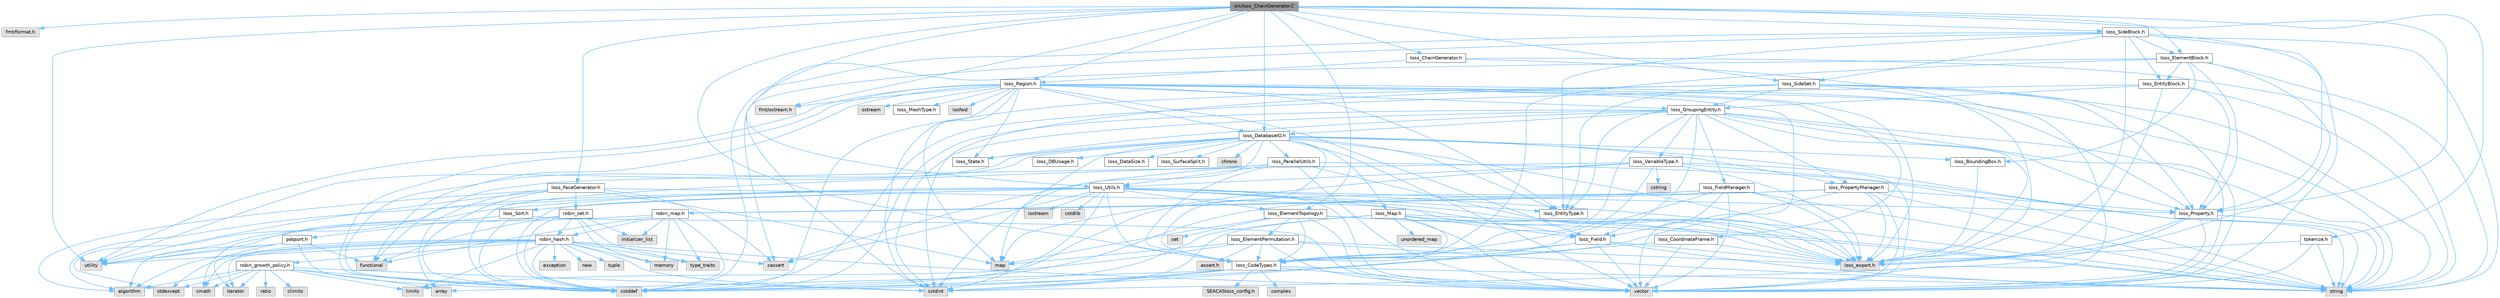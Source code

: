 digraph "src/Ioss_ChainGenerator.C"
{
 // INTERACTIVE_SVG=YES
 // LATEX_PDF_SIZE
  bgcolor="transparent";
  edge [fontname=Helvetica,fontsize=10,labelfontname=Helvetica,labelfontsize=10];
  node [fontname=Helvetica,fontsize=10,shape=box,height=0.2,width=0.4];
  Node1 [id="Node000001",label="src/Ioss_ChainGenerator.C",height=0.2,width=0.4,color="gray40", fillcolor="grey60", style="filled", fontcolor="black",tooltip=" "];
  Node1 -> Node2 [id="edge1_Node000001_Node000002",color="steelblue1",style="solid",tooltip=" "];
  Node2 [id="Node000002",label="fmt/format.h",height=0.2,width=0.4,color="grey60", fillcolor="#E0E0E0", style="filled",tooltip=" "];
  Node1 -> Node3 [id="edge2_Node000001_Node000003",color="steelblue1",style="solid",tooltip=" "];
  Node3 [id="Node000003",label="fmt/ostream.h",height=0.2,width=0.4,color="grey60", fillcolor="#E0E0E0", style="filled",tooltip=" "];
  Node1 -> Node4 [id="edge3_Node000001_Node000004",color="steelblue1",style="solid",tooltip=" "];
  Node4 [id="Node000004",label="utility",height=0.2,width=0.4,color="grey60", fillcolor="#E0E0E0", style="filled",tooltip=" "];
  Node1 -> Node5 [id="edge4_Node000001_Node000005",color="steelblue1",style="solid",tooltip=" "];
  Node5 [id="Node000005",label="Ioss_ChainGenerator.h",height=0.2,width=0.4,color="grey40", fillcolor="white", style="filled",URL="$Ioss__ChainGenerator_8h.html",tooltip=" "];
  Node5 -> Node6 [id="edge5_Node000005_Node000006",color="steelblue1",style="solid",tooltip=" "];
  Node6 [id="Node000006",label="string",height=0.2,width=0.4,color="grey60", fillcolor="#E0E0E0", style="filled",tooltip=" "];
  Node5 -> Node7 [id="edge6_Node000005_Node000007",color="steelblue1",style="solid",tooltip=" "];
  Node7 [id="Node000007",label="vector",height=0.2,width=0.4,color="grey60", fillcolor="#E0E0E0", style="filled",tooltip=" "];
  Node5 -> Node8 [id="edge7_Node000005_Node000008",color="steelblue1",style="solid",tooltip=" "];
  Node8 [id="Node000008",label="Ioss_Region.h",height=0.2,width=0.4,color="grey40", fillcolor="white", style="filled",URL="$Ioss__Region_8h.html",tooltip=" "];
  Node8 -> Node9 [id="edge8_Node000008_Node000009",color="steelblue1",style="solid",tooltip=" "];
  Node9 [id="Node000009",label="ioss_export.h",height=0.2,width=0.4,color="grey60", fillcolor="#E0E0E0", style="filled",tooltip=" "];
  Node8 -> Node10 [id="edge9_Node000008_Node000010",color="steelblue1",style="solid",tooltip=" "];
  Node10 [id="Node000010",label="Ioss_CoordinateFrame.h",height=0.2,width=0.4,color="grey40", fillcolor="white", style="filled",URL="$Ioss__CoordinateFrame_8h.html",tooltip=" "];
  Node10 -> Node9 [id="edge10_Node000010_Node000009",color="steelblue1",style="solid",tooltip=" "];
  Node10 -> Node11 [id="edge11_Node000010_Node000011",color="steelblue1",style="solid",tooltip=" "];
  Node11 [id="Node000011",label="cstdint",height=0.2,width=0.4,color="grey60", fillcolor="#E0E0E0", style="filled",tooltip=" "];
  Node10 -> Node7 [id="edge12_Node000010_Node000007",color="steelblue1",style="solid",tooltip=" "];
  Node8 -> Node12 [id="edge13_Node000008_Node000012",color="steelblue1",style="solid",tooltip=" "];
  Node12 [id="Node000012",label="Ioss_DatabaseIO.h",height=0.2,width=0.4,color="grey40", fillcolor="white", style="filled",URL="$Ioss__DatabaseIO_8h.html",tooltip=" "];
  Node12 -> Node9 [id="edge14_Node000012_Node000009",color="steelblue1",style="solid",tooltip=" "];
  Node12 -> Node13 [id="edge15_Node000012_Node000013",color="steelblue1",style="solid",tooltip=" "];
  Node13 [id="Node000013",label="Ioss_BoundingBox.h",height=0.2,width=0.4,color="grey40", fillcolor="white", style="filled",URL="$Ioss__BoundingBox_8h.html",tooltip=" "];
  Node13 -> Node9 [id="edge16_Node000013_Node000009",color="steelblue1",style="solid",tooltip=" "];
  Node12 -> Node14 [id="edge17_Node000012_Node000014",color="steelblue1",style="solid",tooltip=" "];
  Node14 [id="Node000014",label="Ioss_CodeTypes.h",height=0.2,width=0.4,color="grey40", fillcolor="white", style="filled",URL="$Ioss__CodeTypes_8h.html",tooltip=" "];
  Node14 -> Node15 [id="edge18_Node000014_Node000015",color="steelblue1",style="solid",tooltip=" "];
  Node15 [id="Node000015",label="array",height=0.2,width=0.4,color="grey60", fillcolor="#E0E0E0", style="filled",tooltip=" "];
  Node14 -> Node16 [id="edge19_Node000014_Node000016",color="steelblue1",style="solid",tooltip=" "];
  Node16 [id="Node000016",label="cstddef",height=0.2,width=0.4,color="grey60", fillcolor="#E0E0E0", style="filled",tooltip=" "];
  Node14 -> Node11 [id="edge20_Node000014_Node000011",color="steelblue1",style="solid",tooltip=" "];
  Node14 -> Node6 [id="edge21_Node000014_Node000006",color="steelblue1",style="solid",tooltip=" "];
  Node14 -> Node7 [id="edge22_Node000014_Node000007",color="steelblue1",style="solid",tooltip=" "];
  Node14 -> Node17 [id="edge23_Node000014_Node000017",color="steelblue1",style="solid",tooltip=" "];
  Node17 [id="Node000017",label="SEACASIoss_config.h",height=0.2,width=0.4,color="grey60", fillcolor="#E0E0E0", style="filled",tooltip=" "];
  Node14 -> Node18 [id="edge24_Node000014_Node000018",color="steelblue1",style="solid",tooltip=" "];
  Node18 [id="Node000018",label="complex",height=0.2,width=0.4,color="grey60", fillcolor="#E0E0E0", style="filled",tooltip=" "];
  Node12 -> Node19 [id="edge25_Node000012_Node000019",color="steelblue1",style="solid",tooltip=" "];
  Node19 [id="Node000019",label="Ioss_DBUsage.h",height=0.2,width=0.4,color="grey40", fillcolor="white", style="filled",URL="$Ioss__DBUsage_8h.html",tooltip=" "];
  Node12 -> Node20 [id="edge26_Node000012_Node000020",color="steelblue1",style="solid",tooltip=" "];
  Node20 [id="Node000020",label="Ioss_DataSize.h",height=0.2,width=0.4,color="grey40", fillcolor="white", style="filled",URL="$Ioss__DataSize_8h.html",tooltip=" "];
  Node12 -> Node21 [id="edge27_Node000012_Node000021",color="steelblue1",style="solid",tooltip=" "];
  Node21 [id="Node000021",label="Ioss_EntityType.h",height=0.2,width=0.4,color="grey40", fillcolor="white", style="filled",URL="$Ioss__EntityType_8h.html",tooltip=" "];
  Node12 -> Node22 [id="edge28_Node000012_Node000022",color="steelblue1",style="solid",tooltip=" "];
  Node22 [id="Node000022",label="Ioss_Map.h",height=0.2,width=0.4,color="grey40", fillcolor="white", style="filled",URL="$Ioss__Map_8h.html",tooltip=" "];
  Node22 -> Node9 [id="edge29_Node000022_Node000009",color="steelblue1",style="solid",tooltip=" "];
  Node22 -> Node14 [id="edge30_Node000022_Node000014",color="steelblue1",style="solid",tooltip=" "];
  Node22 -> Node23 [id="edge31_Node000022_Node000023",color="steelblue1",style="solid",tooltip=" "];
  Node23 [id="Node000023",label="Ioss_Field.h",height=0.2,width=0.4,color="grey40", fillcolor="white", style="filled",URL="$Ioss__Field_8h.html",tooltip=" "];
  Node23 -> Node9 [id="edge32_Node000023_Node000009",color="steelblue1",style="solid",tooltip=" "];
  Node23 -> Node14 [id="edge33_Node000023_Node000014",color="steelblue1",style="solid",tooltip=" "];
  Node23 -> Node16 [id="edge34_Node000023_Node000016",color="steelblue1",style="solid",tooltip=" "];
  Node23 -> Node6 [id="edge35_Node000023_Node000006",color="steelblue1",style="solid",tooltip=" "];
  Node23 -> Node7 [id="edge36_Node000023_Node000007",color="steelblue1",style="solid",tooltip=" "];
  Node22 -> Node16 [id="edge37_Node000022_Node000016",color="steelblue1",style="solid",tooltip=" "];
  Node22 -> Node11 [id="edge38_Node000022_Node000011",color="steelblue1",style="solid",tooltip=" "];
  Node22 -> Node6 [id="edge39_Node000022_Node000006",color="steelblue1",style="solid",tooltip=" "];
  Node22 -> Node7 [id="edge40_Node000022_Node000007",color="steelblue1",style="solid",tooltip=" "];
  Node22 -> Node24 [id="edge41_Node000022_Node000024",color="steelblue1",style="solid",tooltip=" "];
  Node24 [id="Node000024",label="unordered_map",height=0.2,width=0.4,color="grey60", fillcolor="#E0E0E0", style="filled",tooltip=" "];
  Node12 -> Node25 [id="edge42_Node000012_Node000025",color="steelblue1",style="solid",tooltip=" "];
  Node25 [id="Node000025",label="Ioss_ParallelUtils.h",height=0.2,width=0.4,color="grey40", fillcolor="white", style="filled",URL="$Ioss__ParallelUtils_8h.html",tooltip=" "];
  Node25 -> Node9 [id="edge43_Node000025_Node000009",color="steelblue1",style="solid",tooltip=" "];
  Node25 -> Node14 [id="edge44_Node000025_Node000014",color="steelblue1",style="solid",tooltip=" "];
  Node25 -> Node26 [id="edge45_Node000025_Node000026",color="steelblue1",style="solid",tooltip=" "];
  Node26 [id="Node000026",label="Ioss_Utils.h",height=0.2,width=0.4,color="grey40", fillcolor="white", style="filled",URL="$Ioss__Utils_8h.html",tooltip=" "];
  Node26 -> Node9 [id="edge46_Node000026_Node000009",color="steelblue1",style="solid",tooltip=" "];
  Node26 -> Node14 [id="edge47_Node000026_Node000014",color="steelblue1",style="solid",tooltip=" "];
  Node26 -> Node27 [id="edge48_Node000026_Node000027",color="steelblue1",style="solid",tooltip=" "];
  Node27 [id="Node000027",label="Ioss_ElementTopology.h",height=0.2,width=0.4,color="grey40", fillcolor="white", style="filled",URL="$Ioss__ElementTopology_8h.html",tooltip=" "];
  Node27 -> Node9 [id="edge49_Node000027_Node000009",color="steelblue1",style="solid",tooltip=" "];
  Node27 -> Node14 [id="edge50_Node000027_Node000014",color="steelblue1",style="solid",tooltip=" "];
  Node27 -> Node28 [id="edge51_Node000027_Node000028",color="steelblue1",style="solid",tooltip=" "];
  Node28 [id="Node000028",label="Ioss_ElementPermutation.h",height=0.2,width=0.4,color="grey40", fillcolor="white", style="filled",URL="$Ioss__ElementPermutation_8h.html",tooltip=" "];
  Node28 -> Node9 [id="edge52_Node000028_Node000009",color="steelblue1",style="solid",tooltip=" "];
  Node28 -> Node14 [id="edge53_Node000028_Node000014",color="steelblue1",style="solid",tooltip=" "];
  Node28 -> Node29 [id="edge54_Node000028_Node000029",color="steelblue1",style="solid",tooltip=" "];
  Node29 [id="Node000029",label="assert.h",height=0.2,width=0.4,color="grey60", fillcolor="#E0E0E0", style="filled",tooltip=" "];
  Node28 -> Node30 [id="edge55_Node000028_Node000030",color="steelblue1",style="solid",tooltip=" "];
  Node30 [id="Node000030",label="limits",height=0.2,width=0.4,color="grey60", fillcolor="#E0E0E0", style="filled",tooltip=" "];
  Node28 -> Node31 [id="edge56_Node000028_Node000031",color="steelblue1",style="solid",tooltip=" "];
  Node31 [id="Node000031",label="map",height=0.2,width=0.4,color="grey60", fillcolor="#E0E0E0", style="filled",tooltip=" "];
  Node28 -> Node6 [id="edge57_Node000028_Node000006",color="steelblue1",style="solid",tooltip=" "];
  Node28 -> Node7 [id="edge58_Node000028_Node000007",color="steelblue1",style="solid",tooltip=" "];
  Node27 -> Node31 [id="edge59_Node000027_Node000031",color="steelblue1",style="solid",tooltip=" "];
  Node27 -> Node32 [id="edge60_Node000027_Node000032",color="steelblue1",style="solid",tooltip=" "];
  Node32 [id="Node000032",label="set",height=0.2,width=0.4,color="grey60", fillcolor="#E0E0E0", style="filled",tooltip=" "];
  Node27 -> Node6 [id="edge61_Node000027_Node000006",color="steelblue1",style="solid",tooltip=" "];
  Node27 -> Node7 [id="edge62_Node000027_Node000007",color="steelblue1",style="solid",tooltip=" "];
  Node26 -> Node21 [id="edge63_Node000026_Node000021",color="steelblue1",style="solid",tooltip=" "];
  Node26 -> Node23 [id="edge64_Node000026_Node000023",color="steelblue1",style="solid",tooltip=" "];
  Node26 -> Node33 [id="edge65_Node000026_Node000033",color="steelblue1",style="solid",tooltip=" "];
  Node33 [id="Node000033",label="Ioss_Property.h",height=0.2,width=0.4,color="grey40", fillcolor="white", style="filled",URL="$Ioss__Property_8h.html",tooltip=" "];
  Node33 -> Node9 [id="edge66_Node000033_Node000009",color="steelblue1",style="solid",tooltip=" "];
  Node33 -> Node11 [id="edge67_Node000033_Node000011",color="steelblue1",style="solid",tooltip=" "];
  Node33 -> Node6 [id="edge68_Node000033_Node000006",color="steelblue1",style="solid",tooltip=" "];
  Node33 -> Node7 [id="edge69_Node000033_Node000007",color="steelblue1",style="solid",tooltip=" "];
  Node26 -> Node34 [id="edge70_Node000026_Node000034",color="steelblue1",style="solid",tooltip=" "];
  Node34 [id="Node000034",label="Ioss_Sort.h",height=0.2,width=0.4,color="grey40", fillcolor="white", style="filled",URL="$Ioss__Sort_8h.html",tooltip=" "];
  Node34 -> Node35 [id="edge71_Node000034_Node000035",color="steelblue1",style="solid",tooltip=" "];
  Node35 [id="Node000035",label="pdqsort.h",height=0.2,width=0.4,color="grey40", fillcolor="white", style="filled",URL="$pdqsort_8h.html",tooltip=" "];
  Node35 -> Node36 [id="edge72_Node000035_Node000036",color="steelblue1",style="solid",tooltip=" "];
  Node36 [id="Node000036",label="algorithm",height=0.2,width=0.4,color="grey60", fillcolor="#E0E0E0", style="filled",tooltip=" "];
  Node35 -> Node16 [id="edge73_Node000035_Node000016",color="steelblue1",style="solid",tooltip=" "];
  Node35 -> Node37 [id="edge74_Node000035_Node000037",color="steelblue1",style="solid",tooltip=" "];
  Node37 [id="Node000037",label="functional",height=0.2,width=0.4,color="grey60", fillcolor="#E0E0E0", style="filled",tooltip=" "];
  Node35 -> Node38 [id="edge75_Node000035_Node000038",color="steelblue1",style="solid",tooltip=" "];
  Node38 [id="Node000038",label="iterator",height=0.2,width=0.4,color="grey60", fillcolor="#E0E0E0", style="filled",tooltip=" "];
  Node35 -> Node4 [id="edge76_Node000035_Node000004",color="steelblue1",style="solid",tooltip=" "];
  Node34 -> Node16 [id="edge77_Node000034_Node000016",color="steelblue1",style="solid",tooltip=" "];
  Node34 -> Node7 [id="edge78_Node000034_Node000007",color="steelblue1",style="solid",tooltip=" "];
  Node26 -> Node36 [id="edge79_Node000026_Node000036",color="steelblue1",style="solid",tooltip=" "];
  Node26 -> Node39 [id="edge80_Node000026_Node000039",color="steelblue1",style="solid",tooltip=" "];
  Node39 [id="Node000039",label="cassert",height=0.2,width=0.4,color="grey60", fillcolor="#E0E0E0", style="filled",tooltip=" "];
  Node26 -> Node40 [id="edge81_Node000026_Node000040",color="steelblue1",style="solid",tooltip=" "];
  Node40 [id="Node000040",label="cmath",height=0.2,width=0.4,color="grey60", fillcolor="#E0E0E0", style="filled",tooltip=" "];
  Node26 -> Node16 [id="edge82_Node000026_Node000016",color="steelblue1",style="solid",tooltip=" "];
  Node26 -> Node11 [id="edge83_Node000026_Node000011",color="steelblue1",style="solid",tooltip=" "];
  Node26 -> Node41 [id="edge84_Node000026_Node000041",color="steelblue1",style="solid",tooltip=" "];
  Node41 [id="Node000041",label="cstdlib",height=0.2,width=0.4,color="grey60", fillcolor="#E0E0E0", style="filled",tooltip=" "];
  Node26 -> Node42 [id="edge85_Node000026_Node000042",color="steelblue1",style="solid",tooltip=" "];
  Node42 [id="Node000042",label="iostream",height=0.2,width=0.4,color="grey60", fillcolor="#E0E0E0", style="filled",tooltip=" "];
  Node26 -> Node43 [id="edge86_Node000026_Node000043",color="steelblue1",style="solid",tooltip=" "];
  Node43 [id="Node000043",label="stdexcept",height=0.2,width=0.4,color="grey60", fillcolor="#E0E0E0", style="filled",tooltip=" "];
  Node26 -> Node6 [id="edge87_Node000026_Node000006",color="steelblue1",style="solid",tooltip=" "];
  Node26 -> Node7 [id="edge88_Node000026_Node000007",color="steelblue1",style="solid",tooltip=" "];
  Node25 -> Node39 [id="edge89_Node000025_Node000039",color="steelblue1",style="solid",tooltip=" "];
  Node25 -> Node16 [id="edge90_Node000025_Node000016",color="steelblue1",style="solid",tooltip=" "];
  Node25 -> Node6 [id="edge91_Node000025_Node000006",color="steelblue1",style="solid",tooltip=" "];
  Node25 -> Node7 [id="edge92_Node000025_Node000007",color="steelblue1",style="solid",tooltip=" "];
  Node12 -> Node44 [id="edge93_Node000012_Node000044",color="steelblue1",style="solid",tooltip=" "];
  Node44 [id="Node000044",label="Ioss_PropertyManager.h",height=0.2,width=0.4,color="grey40", fillcolor="white", style="filled",URL="$Ioss__PropertyManager_8h.html",tooltip=" "];
  Node44 -> Node9 [id="edge94_Node000044_Node000009",color="steelblue1",style="solid",tooltip=" "];
  Node44 -> Node14 [id="edge95_Node000044_Node000014",color="steelblue1",style="solid",tooltip=" "];
  Node44 -> Node33 [id="edge96_Node000044_Node000033",color="steelblue1",style="solid",tooltip=" "];
  Node44 -> Node16 [id="edge97_Node000044_Node000016",color="steelblue1",style="solid",tooltip=" "];
  Node44 -> Node6 [id="edge98_Node000044_Node000006",color="steelblue1",style="solid",tooltip=" "];
  Node44 -> Node7 [id="edge99_Node000044_Node000007",color="steelblue1",style="solid",tooltip=" "];
  Node44 -> Node45 [id="edge100_Node000044_Node000045",color="steelblue1",style="solid",tooltip=" "];
  Node45 [id="Node000045",label="robin_map.h",height=0.2,width=0.4,color="grey40", fillcolor="white", style="filled",URL="$robin__map_8h.html",tooltip=" "];
  Node45 -> Node16 [id="edge101_Node000045_Node000016",color="steelblue1",style="solid",tooltip=" "];
  Node45 -> Node37 [id="edge102_Node000045_Node000037",color="steelblue1",style="solid",tooltip=" "];
  Node45 -> Node46 [id="edge103_Node000045_Node000046",color="steelblue1",style="solid",tooltip=" "];
  Node46 [id="Node000046",label="initializer_list",height=0.2,width=0.4,color="grey60", fillcolor="#E0E0E0", style="filled",tooltip=" "];
  Node45 -> Node47 [id="edge104_Node000045_Node000047",color="steelblue1",style="solid",tooltip=" "];
  Node47 [id="Node000047",label="memory",height=0.2,width=0.4,color="grey60", fillcolor="#E0E0E0", style="filled",tooltip=" "];
  Node45 -> Node48 [id="edge105_Node000045_Node000048",color="steelblue1",style="solid",tooltip=" "];
  Node48 [id="Node000048",label="type_traits",height=0.2,width=0.4,color="grey60", fillcolor="#E0E0E0", style="filled",tooltip=" "];
  Node45 -> Node4 [id="edge106_Node000045_Node000004",color="steelblue1",style="solid",tooltip=" "];
  Node45 -> Node49 [id="edge107_Node000045_Node000049",color="steelblue1",style="solid",tooltip=" "];
  Node49 [id="Node000049",label="robin_hash.h",height=0.2,width=0.4,color="grey40", fillcolor="white", style="filled",URL="$robin__hash_8h.html",tooltip=" "];
  Node49 -> Node36 [id="edge108_Node000049_Node000036",color="steelblue1",style="solid",tooltip=" "];
  Node49 -> Node39 [id="edge109_Node000049_Node000039",color="steelblue1",style="solid",tooltip=" "];
  Node49 -> Node40 [id="edge110_Node000049_Node000040",color="steelblue1",style="solid",tooltip=" "];
  Node49 -> Node16 [id="edge111_Node000049_Node000016",color="steelblue1",style="solid",tooltip=" "];
  Node49 -> Node11 [id="edge112_Node000049_Node000011",color="steelblue1",style="solid",tooltip=" "];
  Node49 -> Node50 [id="edge113_Node000049_Node000050",color="steelblue1",style="solid",tooltip=" "];
  Node50 [id="Node000050",label="exception",height=0.2,width=0.4,color="grey60", fillcolor="#E0E0E0", style="filled",tooltip=" "];
  Node49 -> Node38 [id="edge114_Node000049_Node000038",color="steelblue1",style="solid",tooltip=" "];
  Node49 -> Node30 [id="edge115_Node000049_Node000030",color="steelblue1",style="solid",tooltip=" "];
  Node49 -> Node47 [id="edge116_Node000049_Node000047",color="steelblue1",style="solid",tooltip=" "];
  Node49 -> Node51 [id="edge117_Node000049_Node000051",color="steelblue1",style="solid",tooltip=" "];
  Node51 [id="Node000051",label="new",height=0.2,width=0.4,color="grey60", fillcolor="#E0E0E0", style="filled",tooltip=" "];
  Node49 -> Node43 [id="edge118_Node000049_Node000043",color="steelblue1",style="solid",tooltip=" "];
  Node49 -> Node52 [id="edge119_Node000049_Node000052",color="steelblue1",style="solid",tooltip=" "];
  Node52 [id="Node000052",label="tuple",height=0.2,width=0.4,color="grey60", fillcolor="#E0E0E0", style="filled",tooltip=" "];
  Node49 -> Node48 [id="edge120_Node000049_Node000048",color="steelblue1",style="solid",tooltip=" "];
  Node49 -> Node4 [id="edge121_Node000049_Node000004",color="steelblue1",style="solid",tooltip=" "];
  Node49 -> Node7 [id="edge122_Node000049_Node000007",color="steelblue1",style="solid",tooltip=" "];
  Node49 -> Node53 [id="edge123_Node000049_Node000053",color="steelblue1",style="solid",tooltip=" "];
  Node53 [id="Node000053",label="robin_growth_policy.h",height=0.2,width=0.4,color="grey40", fillcolor="white", style="filled",URL="$robin__growth__policy_8h.html",tooltip=" "];
  Node53 -> Node36 [id="edge124_Node000053_Node000036",color="steelblue1",style="solid",tooltip=" "];
  Node53 -> Node15 [id="edge125_Node000053_Node000015",color="steelblue1",style="solid",tooltip=" "];
  Node53 -> Node54 [id="edge126_Node000053_Node000054",color="steelblue1",style="solid",tooltip=" "];
  Node54 [id="Node000054",label="climits",height=0.2,width=0.4,color="grey60", fillcolor="#E0E0E0", style="filled",tooltip=" "];
  Node53 -> Node40 [id="edge127_Node000053_Node000040",color="steelblue1",style="solid",tooltip=" "];
  Node53 -> Node16 [id="edge128_Node000053_Node000016",color="steelblue1",style="solid",tooltip=" "];
  Node53 -> Node11 [id="edge129_Node000053_Node000011",color="steelblue1",style="solid",tooltip=" "];
  Node53 -> Node38 [id="edge130_Node000053_Node000038",color="steelblue1",style="solid",tooltip=" "];
  Node53 -> Node30 [id="edge131_Node000053_Node000030",color="steelblue1",style="solid",tooltip=" "];
  Node53 -> Node55 [id="edge132_Node000053_Node000055",color="steelblue1",style="solid",tooltip=" "];
  Node55 [id="Node000055",label="ratio",height=0.2,width=0.4,color="grey60", fillcolor="#E0E0E0", style="filled",tooltip=" "];
  Node53 -> Node43 [id="edge133_Node000053_Node000043",color="steelblue1",style="solid",tooltip=" "];
  Node12 -> Node56 [id="edge134_Node000012_Node000056",color="steelblue1",style="solid",tooltip=" "];
  Node56 [id="Node000056",label="Ioss_State.h",height=0.2,width=0.4,color="grey40", fillcolor="white", style="filled",URL="$Ioss__State_8h.html",tooltip=" "];
  Node12 -> Node57 [id="edge135_Node000012_Node000057",color="steelblue1",style="solid",tooltip=" "];
  Node57 [id="Node000057",label="Ioss_SurfaceSplit.h",height=0.2,width=0.4,color="grey40", fillcolor="white", style="filled",URL="$Ioss__SurfaceSplit_8h.html",tooltip=" "];
  Node12 -> Node58 [id="edge136_Node000012_Node000058",color="steelblue1",style="solid",tooltip=" "];
  Node58 [id="Node000058",label="chrono",height=0.2,width=0.4,color="grey60", fillcolor="#E0E0E0", style="filled",tooltip=" "];
  Node12 -> Node16 [id="edge137_Node000012_Node000016",color="steelblue1",style="solid",tooltip=" "];
  Node12 -> Node11 [id="edge138_Node000012_Node000011",color="steelblue1",style="solid",tooltip=" "];
  Node12 -> Node31 [id="edge139_Node000012_Node000031",color="steelblue1",style="solid",tooltip=" "];
  Node12 -> Node6 [id="edge140_Node000012_Node000006",color="steelblue1",style="solid",tooltip=" "];
  Node12 -> Node4 [id="edge141_Node000012_Node000004",color="steelblue1",style="solid",tooltip=" "];
  Node12 -> Node7 [id="edge142_Node000012_Node000007",color="steelblue1",style="solid",tooltip=" "];
  Node8 -> Node21 [id="edge143_Node000008_Node000021",color="steelblue1",style="solid",tooltip=" "];
  Node8 -> Node23 [id="edge144_Node000008_Node000023",color="steelblue1",style="solid",tooltip=" "];
  Node8 -> Node59 [id="edge145_Node000008_Node000059",color="steelblue1",style="solid",tooltip=" "];
  Node59 [id="Node000059",label="Ioss_GroupingEntity.h",height=0.2,width=0.4,color="grey40", fillcolor="white", style="filled",URL="$Ioss__GroupingEntity_8h.html",tooltip=" "];
  Node59 -> Node9 [id="edge146_Node000059_Node000009",color="steelblue1",style="solid",tooltip=" "];
  Node59 -> Node14 [id="edge147_Node000059_Node000014",color="steelblue1",style="solid",tooltip=" "];
  Node59 -> Node12 [id="edge148_Node000059_Node000012",color="steelblue1",style="solid",tooltip=" "];
  Node59 -> Node21 [id="edge149_Node000059_Node000021",color="steelblue1",style="solid",tooltip=" "];
  Node59 -> Node23 [id="edge150_Node000059_Node000023",color="steelblue1",style="solid",tooltip=" "];
  Node59 -> Node60 [id="edge151_Node000059_Node000060",color="steelblue1",style="solid",tooltip=" "];
  Node60 [id="Node000060",label="Ioss_FieldManager.h",height=0.2,width=0.4,color="grey40", fillcolor="white", style="filled",URL="$Ioss__FieldManager_8h.html",tooltip=" "];
  Node60 -> Node9 [id="edge152_Node000060_Node000009",color="steelblue1",style="solid",tooltip=" "];
  Node60 -> Node14 [id="edge153_Node000060_Node000014",color="steelblue1",style="solid",tooltip=" "];
  Node60 -> Node23 [id="edge154_Node000060_Node000023",color="steelblue1",style="solid",tooltip=" "];
  Node60 -> Node16 [id="edge155_Node000060_Node000016",color="steelblue1",style="solid",tooltip=" "];
  Node60 -> Node6 [id="edge156_Node000060_Node000006",color="steelblue1",style="solid",tooltip=" "];
  Node60 -> Node7 [id="edge157_Node000060_Node000007",color="steelblue1",style="solid",tooltip=" "];
  Node60 -> Node45 [id="edge158_Node000060_Node000045",color="steelblue1",style="solid",tooltip=" "];
  Node59 -> Node33 [id="edge159_Node000059_Node000033",color="steelblue1",style="solid",tooltip=" "];
  Node59 -> Node44 [id="edge160_Node000059_Node000044",color="steelblue1",style="solid",tooltip=" "];
  Node59 -> Node56 [id="edge161_Node000059_Node000056",color="steelblue1",style="solid",tooltip=" "];
  Node59 -> Node61 [id="edge162_Node000059_Node000061",color="steelblue1",style="solid",tooltip=" "];
  Node61 [id="Node000061",label="Ioss_VariableType.h",height=0.2,width=0.4,color="grey40", fillcolor="white", style="filled",URL="$Ioss__VariableType_8h.html",tooltip=" "];
  Node61 -> Node9 [id="edge163_Node000061_Node000009",color="steelblue1",style="solid",tooltip=" "];
  Node61 -> Node14 [id="edge164_Node000061_Node000014",color="steelblue1",style="solid",tooltip=" "];
  Node61 -> Node26 [id="edge165_Node000061_Node000026",color="steelblue1",style="solid",tooltip=" "];
  Node61 -> Node62 [id="edge166_Node000061_Node000062",color="steelblue1",style="solid",tooltip=" "];
  Node62 [id="Node000062",label="cstring",height=0.2,width=0.4,color="grey60", fillcolor="#E0E0E0", style="filled",tooltip=" "];
  Node61 -> Node37 [id="edge167_Node000061_Node000037",color="steelblue1",style="solid",tooltip=" "];
  Node61 -> Node31 [id="edge168_Node000061_Node000031",color="steelblue1",style="solid",tooltip=" "];
  Node61 -> Node6 [id="edge169_Node000061_Node000006",color="steelblue1",style="solid",tooltip=" "];
  Node61 -> Node7 [id="edge170_Node000061_Node000007",color="steelblue1",style="solid",tooltip=" "];
  Node59 -> Node16 [id="edge171_Node000059_Node000016",color="steelblue1",style="solid",tooltip=" "];
  Node59 -> Node11 [id="edge172_Node000059_Node000011",color="steelblue1",style="solid",tooltip=" "];
  Node59 -> Node6 [id="edge173_Node000059_Node000006",color="steelblue1",style="solid",tooltip=" "];
  Node59 -> Node7 [id="edge174_Node000059_Node000007",color="steelblue1",style="solid",tooltip=" "];
  Node8 -> Node63 [id="edge175_Node000008_Node000063",color="steelblue1",style="solid",tooltip=" "];
  Node63 [id="Node000063",label="Ioss_MeshType.h",height=0.2,width=0.4,color="grey40", fillcolor="white", style="filled",URL="$Ioss__MeshType_8h.html",tooltip=" "];
  Node8 -> Node33 [id="edge176_Node000008_Node000033",color="steelblue1",style="solid",tooltip=" "];
  Node8 -> Node56 [id="edge177_Node000008_Node000056",color="steelblue1",style="solid",tooltip=" "];
  Node8 -> Node16 [id="edge178_Node000008_Node000016",color="steelblue1",style="solid",tooltip=" "];
  Node8 -> Node11 [id="edge179_Node000008_Node000011",color="steelblue1",style="solid",tooltip=" "];
  Node8 -> Node37 [id="edge180_Node000008_Node000037",color="steelblue1",style="solid",tooltip=" "];
  Node8 -> Node64 [id="edge181_Node000008_Node000064",color="steelblue1",style="solid",tooltip=" "];
  Node64 [id="Node000064",label="iosfwd",height=0.2,width=0.4,color="grey60", fillcolor="#E0E0E0", style="filled",tooltip=" "];
  Node8 -> Node31 [id="edge182_Node000008_Node000031",color="steelblue1",style="solid",tooltip=" "];
  Node8 -> Node6 [id="edge183_Node000008_Node000006",color="steelblue1",style="solid",tooltip=" "];
  Node8 -> Node4 [id="edge184_Node000008_Node000004",color="steelblue1",style="solid",tooltip=" "];
  Node8 -> Node7 [id="edge185_Node000008_Node000007",color="steelblue1",style="solid",tooltip=" "];
  Node8 -> Node65 [id="edge186_Node000008_Node000065",color="steelblue1",style="solid",tooltip=" "];
  Node65 [id="Node000065",label="sstream",height=0.2,width=0.4,color="grey60", fillcolor="#E0E0E0", style="filled",tooltip=" "];
  Node8 -> Node3 [id="edge187_Node000008_Node000003",color="steelblue1",style="solid",tooltip=" "];
  Node1 -> Node14 [id="edge188_Node000001_Node000014",color="steelblue1",style="solid",tooltip=" "];
  Node1 -> Node12 [id="edge189_Node000001_Node000012",color="steelblue1",style="solid",tooltip=" "];
  Node1 -> Node66 [id="edge190_Node000001_Node000066",color="steelblue1",style="solid",tooltip=" "];
  Node66 [id="Node000066",label="Ioss_ElementBlock.h",height=0.2,width=0.4,color="grey40", fillcolor="white", style="filled",URL="$Ioss__ElementBlock_8h.html",tooltip=" "];
  Node66 -> Node9 [id="edge191_Node000066_Node000009",color="steelblue1",style="solid",tooltip=" "];
  Node66 -> Node13 [id="edge192_Node000066_Node000013",color="steelblue1",style="solid",tooltip=" "];
  Node66 -> Node14 [id="edge193_Node000066_Node000014",color="steelblue1",style="solid",tooltip=" "];
  Node66 -> Node67 [id="edge194_Node000066_Node000067",color="steelblue1",style="solid",tooltip=" "];
  Node67 [id="Node000067",label="Ioss_EntityBlock.h",height=0.2,width=0.4,color="grey40", fillcolor="white", style="filled",URL="$Ioss__EntityBlock_8h.html",tooltip=" "];
  Node67 -> Node9 [id="edge195_Node000067_Node000009",color="steelblue1",style="solid",tooltip=" "];
  Node67 -> Node59 [id="edge196_Node000067_Node000059",color="steelblue1",style="solid",tooltip=" "];
  Node67 -> Node33 [id="edge197_Node000067_Node000033",color="steelblue1",style="solid",tooltip=" "];
  Node67 -> Node16 [id="edge198_Node000067_Node000016",color="steelblue1",style="solid",tooltip=" "];
  Node67 -> Node6 [id="edge199_Node000067_Node000006",color="steelblue1",style="solid",tooltip=" "];
  Node66 -> Node33 [id="edge200_Node000066_Node000033",color="steelblue1",style="solid",tooltip=" "];
  Node66 -> Node39 [id="edge201_Node000066_Node000039",color="steelblue1",style="solid",tooltip=" "];
  Node66 -> Node6 [id="edge202_Node000066_Node000006",color="steelblue1",style="solid",tooltip=" "];
  Node1 -> Node27 [id="edge203_Node000001_Node000027",color="steelblue1",style="solid",tooltip=" "];
  Node1 -> Node68 [id="edge204_Node000001_Node000068",color="steelblue1",style="solid",tooltip=" "];
  Node68 [id="Node000068",label="Ioss_FaceGenerator.h",height=0.2,width=0.4,color="grey40", fillcolor="white", style="filled",URL="$Ioss__FaceGenerator_8h.html",tooltip=" "];
  Node68 -> Node9 [id="edge205_Node000068_Node000009",color="steelblue1",style="solid",tooltip=" "];
  Node68 -> Node36 [id="edge206_Node000068_Node000036",color="steelblue1",style="solid",tooltip=" "];
  Node68 -> Node15 [id="edge207_Node000068_Node000015",color="steelblue1",style="solid",tooltip=" "];
  Node68 -> Node39 [id="edge208_Node000068_Node000039",color="steelblue1",style="solid",tooltip=" "];
  Node68 -> Node16 [id="edge209_Node000068_Node000016",color="steelblue1",style="solid",tooltip=" "];
  Node68 -> Node31 [id="edge210_Node000068_Node000031",color="steelblue1",style="solid",tooltip=" "];
  Node68 -> Node69 [id="edge211_Node000068_Node000069",color="steelblue1",style="solid",tooltip=" "];
  Node69 [id="Node000069",label="robin_set.h",height=0.2,width=0.4,color="grey40", fillcolor="white", style="filled",URL="$robin__set_8h.html",tooltip=" "];
  Node69 -> Node16 [id="edge212_Node000069_Node000016",color="steelblue1",style="solid",tooltip=" "];
  Node69 -> Node37 [id="edge213_Node000069_Node000037",color="steelblue1",style="solid",tooltip=" "];
  Node69 -> Node46 [id="edge214_Node000069_Node000046",color="steelblue1",style="solid",tooltip=" "];
  Node69 -> Node47 [id="edge215_Node000069_Node000047",color="steelblue1",style="solid",tooltip=" "];
  Node69 -> Node48 [id="edge216_Node000069_Node000048",color="steelblue1",style="solid",tooltip=" "];
  Node69 -> Node4 [id="edge217_Node000069_Node000004",color="steelblue1",style="solid",tooltip=" "];
  Node69 -> Node49 [id="edge218_Node000069_Node000049",color="steelblue1",style="solid",tooltip=" "];
  Node68 -> Node4 [id="edge219_Node000068_Node000004",color="steelblue1",style="solid",tooltip=" "];
  Node1 -> Node33 [id="edge220_Node000001_Node000033",color="steelblue1",style="solid",tooltip=" "];
  Node1 -> Node8 [id="edge221_Node000001_Node000008",color="steelblue1",style="solid",tooltip=" "];
  Node1 -> Node70 [id="edge222_Node000001_Node000070",color="steelblue1",style="solid",tooltip=" "];
  Node70 [id="Node000070",label="Ioss_SideBlock.h",height=0.2,width=0.4,color="grey40", fillcolor="white", style="filled",URL="$Ioss__SideBlock_8h.html",tooltip=" "];
  Node70 -> Node9 [id="edge223_Node000070_Node000009",color="steelblue1",style="solid",tooltip=" "];
  Node70 -> Node66 [id="edge224_Node000070_Node000066",color="steelblue1",style="solid",tooltip=" "];
  Node70 -> Node67 [id="edge225_Node000070_Node000067",color="steelblue1",style="solid",tooltip=" "];
  Node70 -> Node21 [id="edge226_Node000070_Node000021",color="steelblue1",style="solid",tooltip=" "];
  Node70 -> Node33 [id="edge227_Node000070_Node000033",color="steelblue1",style="solid",tooltip=" "];
  Node70 -> Node71 [id="edge228_Node000070_Node000071",color="steelblue1",style="solid",tooltip=" "];
  Node71 [id="Node000071",label="Ioss_SideSet.h",height=0.2,width=0.4,color="grey40", fillcolor="white", style="filled",URL="$Ioss__SideSet_8h.html",tooltip=" "];
  Node71 -> Node9 [id="edge229_Node000071_Node000009",color="steelblue1",style="solid",tooltip=" "];
  Node71 -> Node21 [id="edge230_Node000071_Node000021",color="steelblue1",style="solid",tooltip=" "];
  Node71 -> Node59 [id="edge231_Node000071_Node000059",color="steelblue1",style="solid",tooltip=" "];
  Node71 -> Node33 [id="edge232_Node000071_Node000033",color="steelblue1",style="solid",tooltip=" "];
  Node71 -> Node16 [id="edge233_Node000071_Node000016",color="steelblue1",style="solid",tooltip=" "];
  Node71 -> Node11 [id="edge234_Node000071_Node000011",color="steelblue1",style="solid",tooltip=" "];
  Node71 -> Node6 [id="edge235_Node000071_Node000006",color="steelblue1",style="solid",tooltip=" "];
  Node71 -> Node7 [id="edge236_Node000071_Node000007",color="steelblue1",style="solid",tooltip=" "];
  Node70 -> Node16 [id="edge237_Node000070_Node000016",color="steelblue1",style="solid",tooltip=" "];
  Node70 -> Node11 [id="edge238_Node000070_Node000011",color="steelblue1",style="solid",tooltip=" "];
  Node70 -> Node6 [id="edge239_Node000070_Node000006",color="steelblue1",style="solid",tooltip=" "];
  Node70 -> Node7 [id="edge240_Node000070_Node000007",color="steelblue1",style="solid",tooltip=" "];
  Node1 -> Node71 [id="edge241_Node000001_Node000071",color="steelblue1",style="solid",tooltip=" "];
  Node1 -> Node26 [id="edge242_Node000001_Node000026",color="steelblue1",style="solid",tooltip=" "];
  Node1 -> Node72 [id="edge243_Node000001_Node000072",color="steelblue1",style="solid",tooltip=" "];
  Node72 [id="Node000072",label="tokenize.h",height=0.2,width=0.4,color="grey40", fillcolor="white", style="filled",URL="$tokenize_8h.html",tooltip=" "];
  Node72 -> Node9 [id="edge244_Node000072_Node000009",color="steelblue1",style="solid",tooltip=" "];
  Node72 -> Node6 [id="edge245_Node000072_Node000006",color="steelblue1",style="solid",tooltip=" "];
  Node72 -> Node7 [id="edge246_Node000072_Node000007",color="steelblue1",style="solid",tooltip=" "];
}
